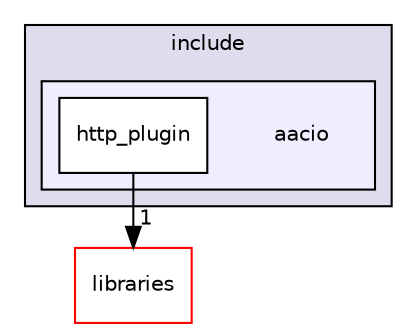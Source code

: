 digraph "plugins/http_plugin/include/aacio" {
  compound=true
  node [ fontsize="10", fontname="Helvetica"];
  edge [ labelfontsize="10", labelfontname="Helvetica"];
  subgraph clusterdir_6ae5e2bba5a3fd55d0b0741f10eb5fde {
    graph [ bgcolor="#ddddee", pencolor="black", label="include" fontname="Helvetica", fontsize="10", URL="dir_6ae5e2bba5a3fd55d0b0741f10eb5fde.html"]
  subgraph clusterdir_ddd36a1b36d6f0467424676f7b602b8f {
    graph [ bgcolor="#eeeeff", pencolor="black", label="" URL="dir_ddd36a1b36d6f0467424676f7b602b8f.html"];
    dir_ddd36a1b36d6f0467424676f7b602b8f [shape=plaintext label="aacio"];
    dir_0e48b1e13fecd2a2facc05cb5b6fa5f3 [shape=box label="http_plugin" color="black" fillcolor="white" style="filled" URL="dir_0e48b1e13fecd2a2facc05cb5b6fa5f3.html"];
  }
  }
  dir_bc0718b08fb2015b8e59c47b2805f60c [shape=box label="libraries" fillcolor="white" style="filled" color="red" URL="dir_bc0718b08fb2015b8e59c47b2805f60c.html"];
  dir_0e48b1e13fecd2a2facc05cb5b6fa5f3->dir_bc0718b08fb2015b8e59c47b2805f60c [headlabel="1", labeldistance=1.5 headhref="dir_001859_000004.html"];
}
